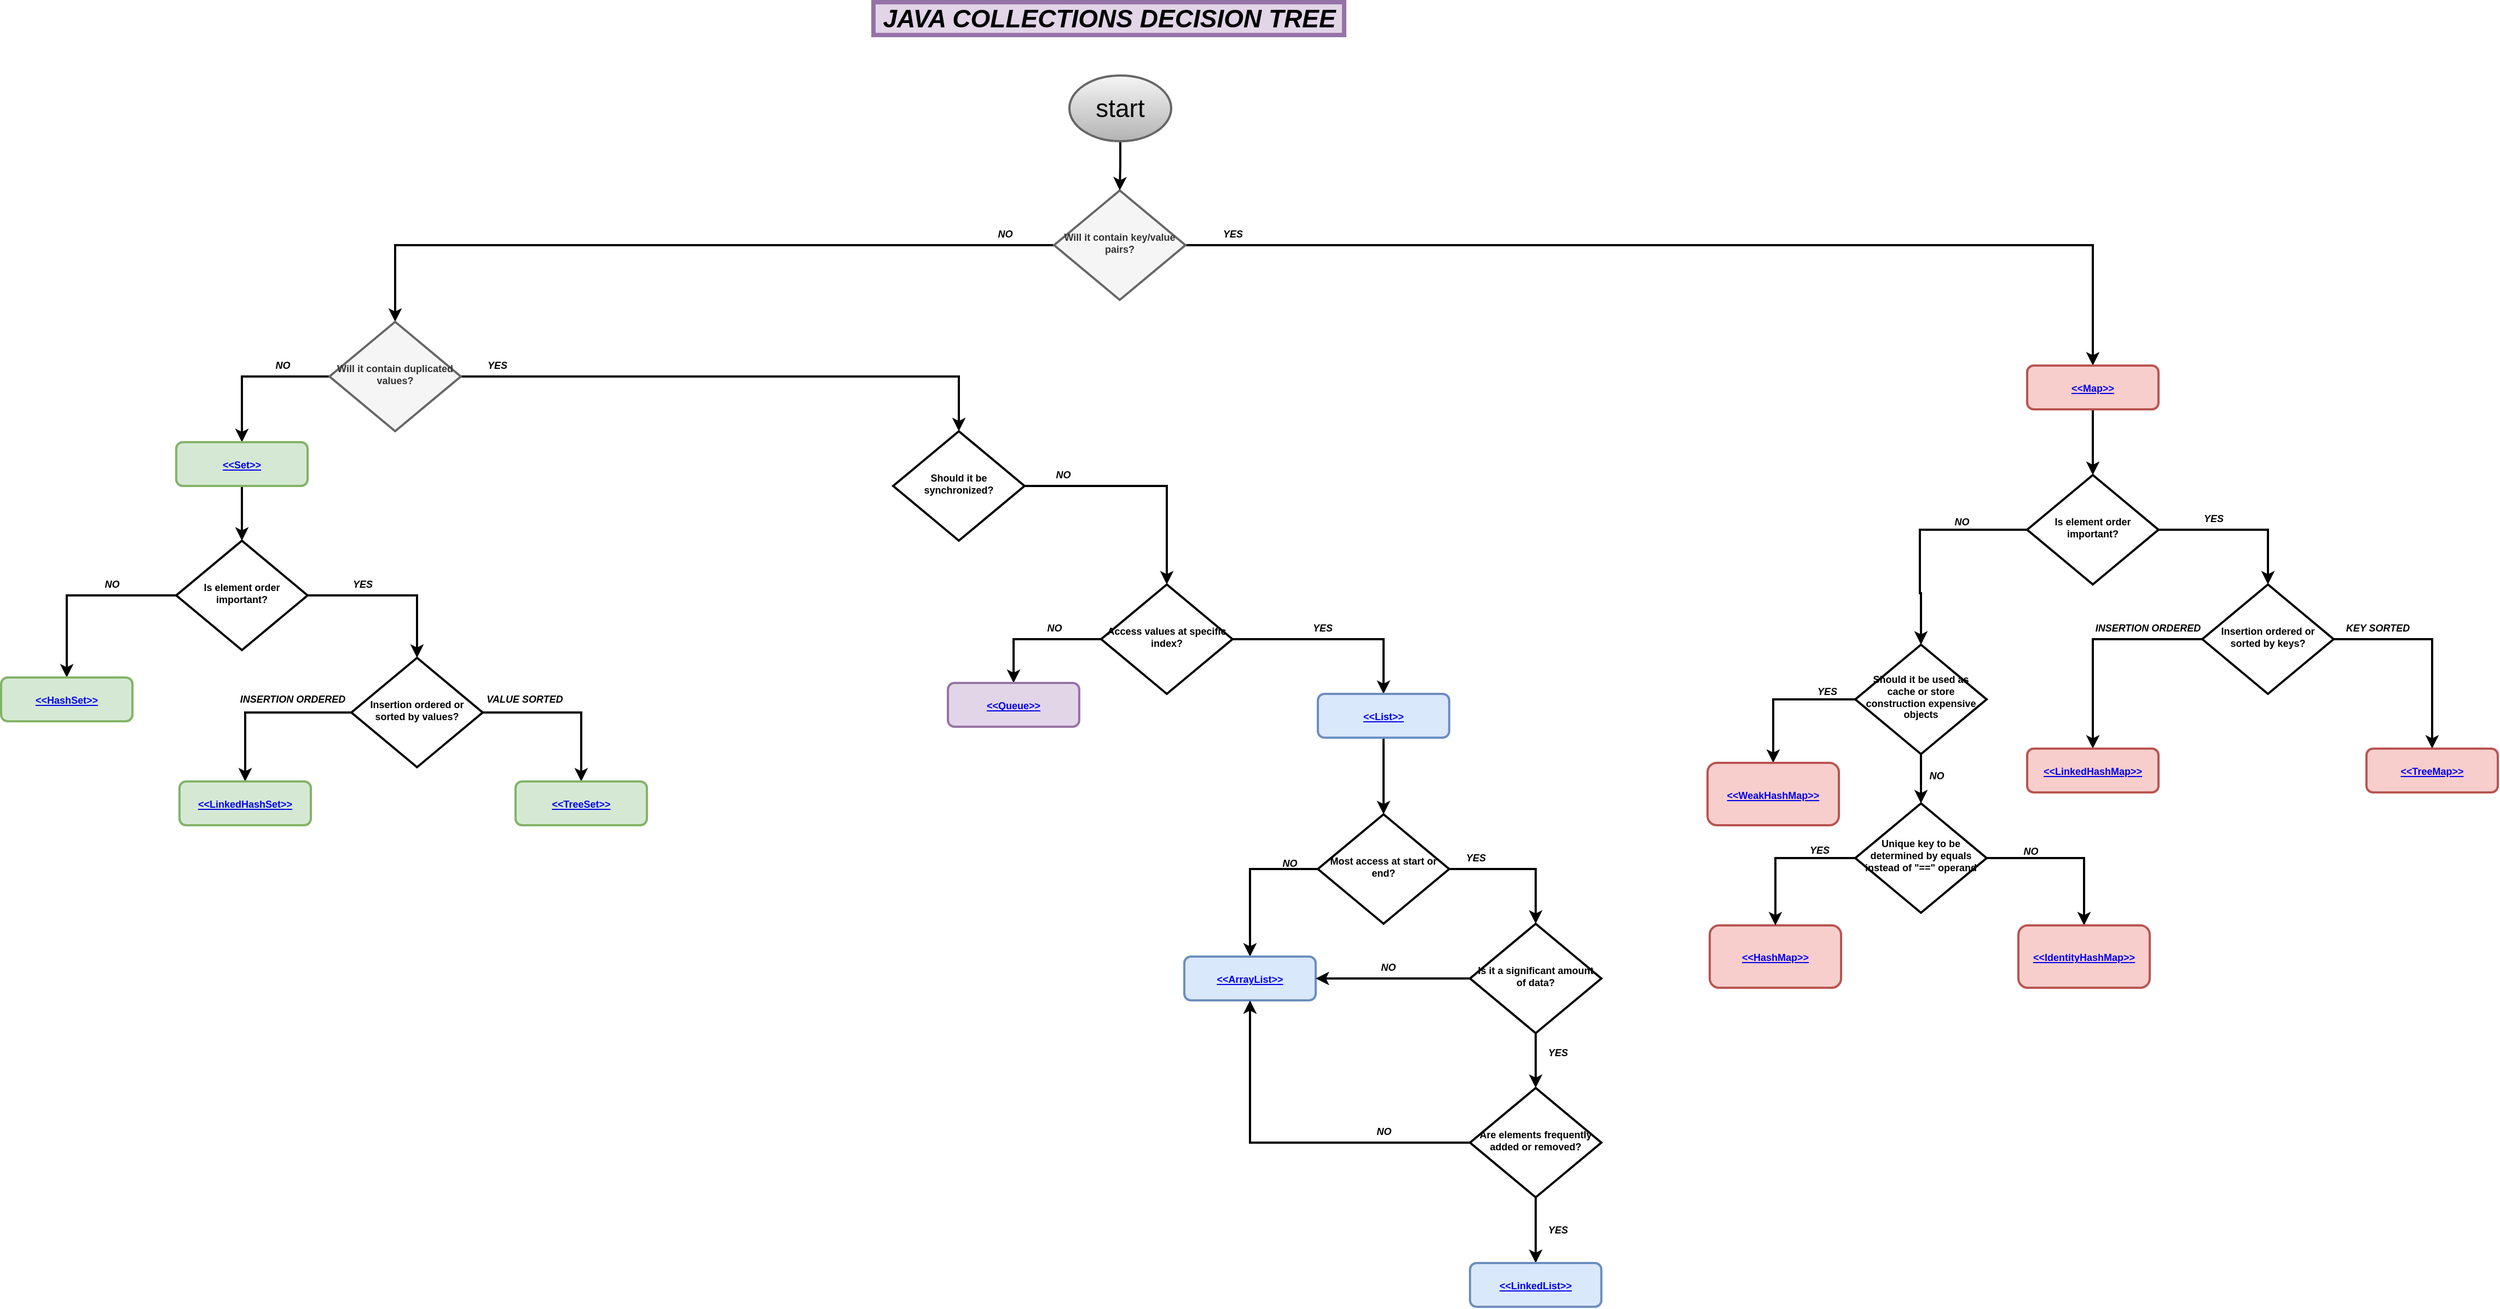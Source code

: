 <mxfile version="13.1.3" type="device"><diagram id="C5RBs43oDa-KdzZeNtuy" name="Page-1"><mxGraphModel dx="2934" dy="713" grid="1" gridSize="10" guides="1" tooltips="1" connect="1" arrows="1" fold="1" page="1" pageScale="1" pageWidth="827" pageHeight="1169" math="0" shadow="0"><root><mxCell id="WIyWlLk6GJQsqaUBKTNV-0"/><mxCell id="WIyWlLk6GJQsqaUBKTNV-1" parent="WIyWlLk6GJQsqaUBKTNV-0"/><mxCell id="LA6SvcCxKTXY7ZT2a5de-4" style="edgeStyle=orthogonalEdgeStyle;rounded=0;orthogonalLoop=1;jettySize=auto;html=1;fontSize=9;strokeWidth=2;" edge="1" parent="WIyWlLk6GJQsqaUBKTNV-1" source="LA6SvcCxKTXY7ZT2a5de-2" target="LA6SvcCxKTXY7ZT2a5de-3"><mxGeometry relative="1" as="geometry"/></mxCell><mxCell id="LA6SvcCxKTXY7ZT2a5de-9" value="&lt;i&gt;&lt;b&gt;YES&lt;/b&gt;&lt;/i&gt;" style="edgeLabel;html=1;align=center;verticalAlign=middle;resizable=0;points=[];fontSize=9;" vertex="1" connectable="0" parent="LA6SvcCxKTXY7ZT2a5de-4"><mxGeometry y="-41" relative="1" as="geometry"><mxPoint x="-426.34" y="-51" as="offset"/></mxGeometry></mxCell><mxCell id="LA6SvcCxKTXY7ZT2a5de-6" style="edgeStyle=orthogonalEdgeStyle;rounded=0;orthogonalLoop=1;jettySize=auto;html=1;fontSize=9;strokeWidth=2;exitX=0;exitY=0.5;exitDx=0;exitDy=0;" edge="1" parent="WIyWlLk6GJQsqaUBKTNV-1" source="LA6SvcCxKTXY7ZT2a5de-2" target="LA6SvcCxKTXY7ZT2a5de-5"><mxGeometry relative="1" as="geometry"><mxPoint x="-40" y="302" as="sourcePoint"/></mxGeometry></mxCell><mxCell id="LA6SvcCxKTXY7ZT2a5de-10" value="&lt;i&gt;&lt;b&gt;NO&lt;/b&gt;&lt;/i&gt;" style="edgeLabel;html=1;align=center;verticalAlign=middle;resizable=0;points=[];fontSize=9;" vertex="1" connectable="0" parent="LA6SvcCxKTXY7ZT2a5de-6"><mxGeometry x="0.165" y="22" relative="1" as="geometry"><mxPoint x="346" y="-32" as="offset"/></mxGeometry></mxCell><mxCell id="LA6SvcCxKTXY7ZT2a5de-2" value="Will it contain key/value pairs?" style="rhombus;whiteSpace=wrap;html=1;shadow=0;fontFamily=Helvetica;fontSize=9;align=center;strokeWidth=2;spacing=6;spacingTop=-4;fontStyle=1;fillColor=#f5f5f5;strokeColor=#666666;fontColor=#333333;" vertex="1" parent="WIyWlLk6GJQsqaUBKTNV-1"><mxGeometry x="7" y="252" width="120" height="100" as="geometry"/></mxCell><mxCell id="LA6SvcCxKTXY7ZT2a5de-11" style="edgeStyle=orthogonalEdgeStyle;rounded=0;orthogonalLoop=1;jettySize=auto;html=1;entryX=0.5;entryY=0;entryDx=0;entryDy=0;strokeWidth=2;fontSize=9;" edge="1" parent="WIyWlLk6GJQsqaUBKTNV-1" source="LA6SvcCxKTXY7ZT2a5de-3" target="LA6SvcCxKTXY7ZT2a5de-7"><mxGeometry relative="1" as="geometry"/></mxCell><mxCell id="LA6SvcCxKTXY7ZT2a5de-3" value="&lt;a href=&quot;https://docs.oracle.com/en/java/javase/11/docs/api/java.base/java/util/Map.html&quot;&gt;&lt;font style=&quot;font-size: 9px&quot;&gt;&lt;b&gt;&amp;lt;&lt;font style=&quot;font-size: 9px&quot;&gt;&amp;lt;Map&amp;gt;&amp;gt;&lt;/font&gt;&lt;/b&gt;&lt;/font&gt;&lt;/a&gt;" style="rounded=1;whiteSpace=wrap;html=1;fontSize=12;glass=0;strokeWidth=2;shadow=0;strokeColor=#b85450;fillColor=#f8cecc;" vertex="1" parent="WIyWlLk6GJQsqaUBKTNV-1"><mxGeometry x="896" y="412" width="120" height="40" as="geometry"/></mxCell><mxCell id="LA6SvcCxKTXY7ZT2a5de-26" style="edgeStyle=orthogonalEdgeStyle;rounded=0;orthogonalLoop=1;jettySize=auto;html=1;strokeWidth=2;fontSize=9;" edge="1" parent="WIyWlLk6GJQsqaUBKTNV-1" source="LA6SvcCxKTXY7ZT2a5de-5" target="LA6SvcCxKTXY7ZT2a5de-25"><mxGeometry relative="1" as="geometry"/></mxCell><mxCell id="LA6SvcCxKTXY7ZT2a5de-27" value="&lt;i&gt;&lt;b&gt;NO&lt;/b&gt;&lt;/i&gt;" style="edgeLabel;html=1;align=center;verticalAlign=middle;resizable=0;points=[];fontSize=9;" vertex="1" connectable="0" parent="LA6SvcCxKTXY7ZT2a5de-26"><mxGeometry x="0.114" y="15" relative="1" as="geometry"><mxPoint x="35" y="-25" as="offset"/></mxGeometry></mxCell><mxCell id="LA6SvcCxKTXY7ZT2a5de-45" style="edgeStyle=orthogonalEdgeStyle;rounded=0;orthogonalLoop=1;jettySize=auto;html=1;strokeWidth=2;fontSize=9;entryX=0.5;entryY=0;entryDx=0;entryDy=0;" edge="1" parent="WIyWlLk6GJQsqaUBKTNV-1" source="LA6SvcCxKTXY7ZT2a5de-5" target="LA6SvcCxKTXY7ZT2a5de-93"><mxGeometry relative="1" as="geometry"><mxPoint x="-60" y="410" as="targetPoint"/></mxGeometry></mxCell><mxCell id="LA6SvcCxKTXY7ZT2a5de-5" value="Will it contain duplicated values?" style="rhombus;whiteSpace=wrap;html=1;shadow=0;fontFamily=Helvetica;fontSize=9;align=center;strokeWidth=2;spacing=6;spacingTop=-4;fontStyle=1;fillColor=#f5f5f5;strokeColor=#666666;fontColor=#333333;" vertex="1" parent="WIyWlLk6GJQsqaUBKTNV-1"><mxGeometry x="-655" y="372" width="120" height="100" as="geometry"/></mxCell><mxCell id="LA6SvcCxKTXY7ZT2a5de-13" style="edgeStyle=orthogonalEdgeStyle;rounded=0;orthogonalLoop=1;jettySize=auto;html=1;strokeWidth=2;fontSize=9;entryX=0.5;entryY=0;entryDx=0;entryDy=0;" edge="1" parent="WIyWlLk6GJQsqaUBKTNV-1" source="LA6SvcCxKTXY7ZT2a5de-7" target="LA6SvcCxKTXY7ZT2a5de-81"><mxGeometry relative="1" as="geometry"><mxPoint x="768" y="620" as="targetPoint"/><Array as="points"><mxPoint x="798" y="562"/><mxPoint x="798" y="620"/><mxPoint x="799" y="667"/></Array></mxGeometry></mxCell><mxCell id="LA6SvcCxKTXY7ZT2a5de-14" value="&lt;i&gt;&lt;b&gt;NO&lt;/b&gt;&lt;/i&gt;" style="edgeLabel;html=1;align=center;verticalAlign=middle;resizable=0;points=[];fontSize=9;" vertex="1" connectable="0" parent="LA6SvcCxKTXY7ZT2a5de-13"><mxGeometry x="0.035" y="26" relative="1" as="geometry"><mxPoint x="12" y="-15.01" as="offset"/></mxGeometry></mxCell><mxCell id="LA6SvcCxKTXY7ZT2a5de-17" style="edgeStyle=orthogonalEdgeStyle;rounded=0;orthogonalLoop=1;jettySize=auto;html=1;entryX=0.5;entryY=0;entryDx=0;entryDy=0;strokeWidth=2;fontSize=9;" edge="1" parent="WIyWlLk6GJQsqaUBKTNV-1" source="LA6SvcCxKTXY7ZT2a5de-7" target="LA6SvcCxKTXY7ZT2a5de-16"><mxGeometry relative="1" as="geometry"/></mxCell><mxCell id="LA6SvcCxKTXY7ZT2a5de-18" value="&lt;i&gt;&lt;b&gt;YES&lt;/b&gt;&lt;/i&gt;" style="edgeLabel;html=1;align=center;verticalAlign=middle;resizable=0;points=[];fontSize=9;" vertex="1" connectable="0" parent="LA6SvcCxKTXY7ZT2a5de-17"><mxGeometry x="0.333" y="-15" relative="1" as="geometry"><mxPoint x="-35" y="-10" as="offset"/></mxGeometry></mxCell><mxCell id="LA6SvcCxKTXY7ZT2a5de-7" value="Is element order important?" style="rhombus;whiteSpace=wrap;html=1;shadow=0;fontFamily=Helvetica;fontSize=9;align=center;strokeWidth=2;spacing=6;spacingTop=-4;fontStyle=1" vertex="1" parent="WIyWlLk6GJQsqaUBKTNV-1"><mxGeometry x="896" y="512" width="120" height="100" as="geometry"/></mxCell><mxCell id="LA6SvcCxKTXY7ZT2a5de-12" value="&lt;a href=&quot;https://docs.oracle.com/en/java/javase/11/docs/api/java.base/java/util/HashMap.html&quot;&gt;&lt;font style=&quot;font-size: 9px&quot;&gt;&lt;b&gt;&lt;font style=&quot;font-size: 9px&quot;&gt;&amp;lt;&amp;lt;HashMap&amp;gt;&lt;/font&gt;&lt;font style=&quot;font-size: 9px&quot;&gt;&amp;gt;&lt;/font&gt;&lt;/b&gt;&lt;/font&gt;&lt;/a&gt;" style="rounded=1;whiteSpace=wrap;html=1;fontSize=12;glass=0;strokeWidth=2;shadow=0;strokeColor=#b85450;fillColor=#f8cecc;" vertex="1" parent="WIyWlLk6GJQsqaUBKTNV-1"><mxGeometry x="606" y="923.5" width="120" height="57" as="geometry"/></mxCell><mxCell id="LA6SvcCxKTXY7ZT2a5de-20" style="edgeStyle=orthogonalEdgeStyle;rounded=0;orthogonalLoop=1;jettySize=auto;html=1;strokeWidth=2;fontSize=9;" edge="1" parent="WIyWlLk6GJQsqaUBKTNV-1" source="LA6SvcCxKTXY7ZT2a5de-16" target="LA6SvcCxKTXY7ZT2a5de-19"><mxGeometry relative="1" as="geometry"/></mxCell><mxCell id="LA6SvcCxKTXY7ZT2a5de-21" value="&lt;i&gt;&lt;b&gt;KEY SORTED&lt;/b&gt;&lt;/i&gt;" style="edgeLabel;html=1;align=center;verticalAlign=middle;resizable=0;points=[];fontSize=9;" vertex="1" connectable="0" parent="LA6SvcCxKTXY7ZT2a5de-20"><mxGeometry x="-0.053" y="-38" relative="1" as="geometry"><mxPoint x="-12" y="-10" as="offset"/></mxGeometry></mxCell><mxCell id="LA6SvcCxKTXY7ZT2a5de-23" style="edgeStyle=orthogonalEdgeStyle;rounded=0;orthogonalLoop=1;jettySize=auto;html=1;entryX=0.5;entryY=0;entryDx=0;entryDy=0;strokeWidth=2;fontSize=9;" edge="1" parent="WIyWlLk6GJQsqaUBKTNV-1" source="LA6SvcCxKTXY7ZT2a5de-16" target="LA6SvcCxKTXY7ZT2a5de-22"><mxGeometry relative="1" as="geometry"/></mxCell><mxCell id="LA6SvcCxKTXY7ZT2a5de-24" value="&lt;i&gt;&lt;b&gt;INSERTION ORDERED&lt;/b&gt;&lt;/i&gt;" style="edgeLabel;html=1;align=center;verticalAlign=middle;resizable=0;points=[];fontSize=9;" vertex="1" connectable="0" parent="LA6SvcCxKTXY7ZT2a5de-23"><mxGeometry y="37" relative="1" as="geometry"><mxPoint x="13" y="-10" as="offset"/></mxGeometry></mxCell><mxCell id="LA6SvcCxKTXY7ZT2a5de-16" value="Insertion ordered or sorted by keys?" style="rhombus;whiteSpace=wrap;html=1;shadow=0;fontFamily=Helvetica;fontSize=9;align=center;strokeWidth=2;spacing=6;spacingTop=-4;fontStyle=1" vertex="1" parent="WIyWlLk6GJQsqaUBKTNV-1"><mxGeometry x="1056" y="612" width="120" height="100" as="geometry"/></mxCell><mxCell id="LA6SvcCxKTXY7ZT2a5de-19" value="&lt;div&gt;&lt;a href=&quot;https://docs.oracle.com/en/java/javase/11/docs/api/java.base/java/util/TreeMap.html&quot;&gt;&lt;font style=&quot;font-size: 9px&quot;&gt;&lt;b&gt;&lt;font style=&quot;font-size: 9px&quot;&gt;&amp;lt;&amp;lt;TreeMap&amp;gt;&lt;/font&gt;&lt;font style=&quot;font-size: 9px&quot;&gt;&amp;gt;&lt;/font&gt;&lt;/b&gt;&lt;/font&gt;&lt;/a&gt;&lt;/div&gt;" style="rounded=1;whiteSpace=wrap;html=1;fontSize=12;glass=0;strokeWidth=2;shadow=0;strokeColor=#b85450;fillColor=#f8cecc;" vertex="1" parent="WIyWlLk6GJQsqaUBKTNV-1"><mxGeometry x="1206" y="762" width="120" height="40" as="geometry"/></mxCell><mxCell id="LA6SvcCxKTXY7ZT2a5de-22" value="&lt;div&gt;&lt;a href=&quot;https://docs.oracle.com/en/java/javase/11/docs/api/java.base/java/util/LinkedHashMap.html&quot;&gt;&lt;font style=&quot;font-size: 9px&quot;&gt;&lt;b&gt;&lt;font style=&quot;font-size: 9px&quot;&gt;&amp;lt;&amp;lt;LinkedHashMap&amp;gt;&lt;/font&gt;&lt;font style=&quot;font-size: 9px&quot;&gt;&amp;gt;&lt;/font&gt;&lt;/b&gt;&lt;/font&gt;&lt;/a&gt;&lt;/div&gt;" style="rounded=1;whiteSpace=wrap;html=1;fontSize=12;glass=0;strokeWidth=2;shadow=0;strokeColor=#b85450;fillColor=#f8cecc;" vertex="1" parent="WIyWlLk6GJQsqaUBKTNV-1"><mxGeometry x="896" y="762" width="120" height="40" as="geometry"/></mxCell><mxCell id="LA6SvcCxKTXY7ZT2a5de-29" style="edgeStyle=orthogonalEdgeStyle;rounded=0;orthogonalLoop=1;jettySize=auto;html=1;entryX=0.5;entryY=0;entryDx=0;entryDy=0;strokeWidth=2;fontSize=9;" edge="1" parent="WIyWlLk6GJQsqaUBKTNV-1" source="LA6SvcCxKTXY7ZT2a5de-25" target="LA6SvcCxKTXY7ZT2a5de-28"><mxGeometry relative="1" as="geometry"/></mxCell><mxCell id="LA6SvcCxKTXY7ZT2a5de-25" value="&lt;a href=&quot;https://docs.oracle.com/en/java/javase/11/docs/api/java.base/java/util/Set.html&quot;&gt;&lt;font style=&quot;font-size: 9px&quot;&gt;&lt;b&gt;&amp;lt;&lt;font style=&quot;font-size: 9px&quot;&gt;&amp;lt;Set&amp;gt;&amp;gt;&lt;/font&gt;&lt;/b&gt;&lt;/font&gt;&lt;/a&gt;" style="rounded=1;whiteSpace=wrap;html=1;fontSize=12;glass=0;strokeWidth=2;shadow=0;fillColor=#d5e8d4;strokeColor=#82b366;" vertex="1" parent="WIyWlLk6GJQsqaUBKTNV-1"><mxGeometry x="-795" y="482" width="120" height="40" as="geometry"/></mxCell><mxCell id="LA6SvcCxKTXY7ZT2a5de-31" style="edgeStyle=orthogonalEdgeStyle;rounded=0;orthogonalLoop=1;jettySize=auto;html=1;entryX=0.5;entryY=0;entryDx=0;entryDy=0;strokeWidth=2;fontSize=9;" edge="1" parent="WIyWlLk6GJQsqaUBKTNV-1" source="LA6SvcCxKTXY7ZT2a5de-28" target="LA6SvcCxKTXY7ZT2a5de-30"><mxGeometry relative="1" as="geometry"/></mxCell><mxCell id="LA6SvcCxKTXY7ZT2a5de-32" value="&lt;i&gt;&lt;b&gt;NO&lt;/b&gt;&lt;/i&gt;" style="edgeLabel;html=1;align=center;verticalAlign=middle;resizable=0;points=[];fontSize=9;" vertex="1" connectable="0" parent="LA6SvcCxKTXY7ZT2a5de-31"><mxGeometry y="27" relative="1" as="geometry"><mxPoint x="28" y="-37" as="offset"/></mxGeometry></mxCell><mxCell id="LA6SvcCxKTXY7ZT2a5de-34" style="edgeStyle=orthogonalEdgeStyle;rounded=0;orthogonalLoop=1;jettySize=auto;html=1;entryX=0.5;entryY=0;entryDx=0;entryDy=0;strokeWidth=2;fontSize=9;" edge="1" parent="WIyWlLk6GJQsqaUBKTNV-1" source="LA6SvcCxKTXY7ZT2a5de-28" target="LA6SvcCxKTXY7ZT2a5de-33"><mxGeometry relative="1" as="geometry"/></mxCell><mxCell id="LA6SvcCxKTXY7ZT2a5de-36" value="&lt;i&gt;&lt;b&gt;YES&lt;/b&gt;&lt;/i&gt;" style="edgeLabel;html=1;align=center;verticalAlign=middle;resizable=0;points=[];fontSize=9;" vertex="1" connectable="0" parent="LA6SvcCxKTXY7ZT2a5de-34"><mxGeometry x="0.274" y="-26" relative="1" as="geometry"><mxPoint x="-24" y="-10" as="offset"/></mxGeometry></mxCell><mxCell id="LA6SvcCxKTXY7ZT2a5de-28" value="Is element order important?" style="rhombus;whiteSpace=wrap;html=1;shadow=0;fontFamily=Helvetica;fontSize=9;align=center;strokeWidth=2;spacing=6;spacingTop=-4;fontStyle=1" vertex="1" parent="WIyWlLk6GJQsqaUBKTNV-1"><mxGeometry x="-795" y="572" width="120" height="100" as="geometry"/></mxCell><mxCell id="LA6SvcCxKTXY7ZT2a5de-30" value="&lt;a href=&quot;https://docs.oracle.com/en/java/javase/11/docs/api/java.base/java/util/HashSet.html&quot;&gt;&lt;font style=&quot;font-size: 9px&quot;&gt;&lt;b&gt;&amp;lt;&lt;font style=&quot;font-size: 9px&quot;&gt;&amp;lt;HashSet&amp;gt;&amp;gt;&lt;/font&gt;&lt;/b&gt;&lt;/font&gt;&lt;/a&gt;" style="rounded=1;whiteSpace=wrap;html=1;fontSize=12;glass=0;strokeWidth=2;shadow=0;fillColor=#d5e8d4;strokeColor=#82b366;" vertex="1" parent="WIyWlLk6GJQsqaUBKTNV-1"><mxGeometry x="-955" y="697" width="120" height="40" as="geometry"/></mxCell><mxCell id="LA6SvcCxKTXY7ZT2a5de-39" style="edgeStyle=orthogonalEdgeStyle;rounded=0;orthogonalLoop=1;jettySize=auto;html=1;strokeWidth=2;fontSize=9;" edge="1" parent="WIyWlLk6GJQsqaUBKTNV-1" source="LA6SvcCxKTXY7ZT2a5de-33" target="LA6SvcCxKTXY7ZT2a5de-38"><mxGeometry relative="1" as="geometry"/></mxCell><mxCell id="LA6SvcCxKTXY7ZT2a5de-40" value="VALUE SORTED" style="edgeLabel;html=1;align=center;verticalAlign=middle;resizable=0;points=[];fontSize=9;fontStyle=3" vertex="1" connectable="0" parent="LA6SvcCxKTXY7ZT2a5de-39"><mxGeometry x="0.176" y="-20" relative="1" as="geometry"><mxPoint x="-32" y="-12" as="offset"/></mxGeometry></mxCell><mxCell id="LA6SvcCxKTXY7ZT2a5de-41" style="edgeStyle=orthogonalEdgeStyle;rounded=0;orthogonalLoop=1;jettySize=auto;html=1;strokeWidth=2;fontSize=9;" edge="1" parent="WIyWlLk6GJQsqaUBKTNV-1" source="LA6SvcCxKTXY7ZT2a5de-33" target="LA6SvcCxKTXY7ZT2a5de-37"><mxGeometry relative="1" as="geometry"/></mxCell><mxCell id="LA6SvcCxKTXY7ZT2a5de-43" value="INSERTION ORDERED" style="edgeLabel;html=1;align=center;verticalAlign=middle;resizable=0;points=[];fontSize=9;fontStyle=3" vertex="1" connectable="0" parent="LA6SvcCxKTXY7ZT2a5de-41"><mxGeometry x="0.051" y="23" relative="1" as="geometry"><mxPoint x="30" y="-35" as="offset"/></mxGeometry></mxCell><mxCell id="LA6SvcCxKTXY7ZT2a5de-33" value="Insertion ordered or sorted by values?" style="rhombus;whiteSpace=wrap;html=1;shadow=0;fontFamily=Helvetica;fontSize=9;align=center;strokeWidth=2;spacing=6;spacingTop=-4;fontStyle=1" vertex="1" parent="WIyWlLk6GJQsqaUBKTNV-1"><mxGeometry x="-635" y="679" width="120" height="100" as="geometry"/></mxCell><mxCell id="LA6SvcCxKTXY7ZT2a5de-37" value="&lt;div&gt;&lt;a href=&quot;https://docs.oracle.com/en/java/javase/11/docs/api/java.base/java/util/LinkedHashSet.html&quot;&gt;&lt;font style=&quot;font-size: 9px&quot;&gt;&lt;b&gt;&lt;font style=&quot;font-size: 9px&quot;&gt;&amp;lt;&amp;lt;LinkedHashSet&amp;gt;&lt;/font&gt;&lt;font style=&quot;font-size: 9px&quot;&gt;&amp;gt;&lt;/font&gt;&lt;/b&gt;&lt;/font&gt;&lt;/a&gt;&lt;/div&gt;" style="rounded=1;whiteSpace=wrap;html=1;fontSize=12;glass=0;strokeWidth=2;shadow=0;fillColor=#d5e8d4;strokeColor=#82b366;" vertex="1" parent="WIyWlLk6GJQsqaUBKTNV-1"><mxGeometry x="-792" y="792" width="120" height="40" as="geometry"/></mxCell><mxCell id="LA6SvcCxKTXY7ZT2a5de-38" value="&lt;div&gt;&lt;a href=&quot;https://docs.oracle.com/en/java/javase/11/docs/api/java.base/java/util/TreeSet.html&quot;&gt;&lt;font style=&quot;font-size: 9px&quot;&gt;&lt;b&gt;&lt;font style=&quot;font-size: 9px&quot;&gt;&amp;lt;&amp;lt;TreeSet&amp;gt;&lt;/font&gt;&lt;font style=&quot;font-size: 9px&quot;&gt;&amp;gt;&lt;/font&gt;&lt;/b&gt;&lt;/font&gt;&lt;/a&gt;&lt;/div&gt;" style="rounded=1;whiteSpace=wrap;html=1;fontSize=12;glass=0;strokeWidth=2;shadow=0;fillColor=#d5e8d4;strokeColor=#82b366;" vertex="1" parent="WIyWlLk6GJQsqaUBKTNV-1"><mxGeometry x="-485" y="792" width="120" height="40" as="geometry"/></mxCell><mxCell id="LA6SvcCxKTXY7ZT2a5de-47" style="edgeStyle=orthogonalEdgeStyle;rounded=0;orthogonalLoop=1;jettySize=auto;html=1;entryX=0.5;entryY=0;entryDx=0;entryDy=0;strokeWidth=2;fontSize=9;" edge="1" parent="WIyWlLk6GJQsqaUBKTNV-1" source="LA6SvcCxKTXY7ZT2a5de-44" target="LA6SvcCxKTXY7ZT2a5de-46"><mxGeometry relative="1" as="geometry"/></mxCell><mxCell id="LA6SvcCxKTXY7ZT2a5de-50" style="edgeStyle=orthogonalEdgeStyle;rounded=0;orthogonalLoop=1;jettySize=auto;html=1;entryX=0.5;entryY=0;entryDx=0;entryDy=0;strokeWidth=2;fontSize=9;exitX=1;exitY=0.5;exitDx=0;exitDy=0;" edge="1" parent="WIyWlLk6GJQsqaUBKTNV-1" source="LA6SvcCxKTXY7ZT2a5de-44" target="LA6SvcCxKTXY7ZT2a5de-49"><mxGeometry relative="1" as="geometry"><mxPoint x="228" y="662" as="sourcePoint"/></mxGeometry></mxCell><mxCell id="LA6SvcCxKTXY7ZT2a5de-44" value="Access values at specific index?" style="rhombus;whiteSpace=wrap;html=1;shadow=0;fontFamily=Helvetica;fontSize=9;align=center;strokeWidth=2;spacing=6;spacingTop=-4;fontStyle=1" vertex="1" parent="WIyWlLk6GJQsqaUBKTNV-1"><mxGeometry x="50" y="612" width="120" height="100" as="geometry"/></mxCell><mxCell id="LA6SvcCxKTXY7ZT2a5de-46" value="&lt;div&gt;&lt;a href=&quot;https://docs.oracle.com/en/java/javase/11/docs/api/java.base/java/util/Queue.html&quot;&gt;&lt;font style=&quot;font-size: 9px&quot;&gt;&lt;b&gt;&lt;font style=&quot;font-size: 9px&quot;&gt;&amp;lt;&amp;lt;Queue&amp;gt;&lt;/font&gt;&lt;font style=&quot;font-size: 9px&quot;&gt;&amp;gt;&lt;/font&gt;&lt;/b&gt;&lt;/font&gt;&lt;/a&gt;&lt;/div&gt;" style="rounded=1;whiteSpace=wrap;html=1;fontSize=12;glass=0;strokeWidth=2;shadow=0;fillColor=#e1d5e7;strokeColor=#9673a6;" vertex="1" parent="WIyWlLk6GJQsqaUBKTNV-1"><mxGeometry x="-90" y="702" width="120" height="40" as="geometry"/></mxCell><mxCell id="LA6SvcCxKTXY7ZT2a5de-48" value="&lt;i&gt;&lt;b&gt;NO&lt;/b&gt;&lt;/i&gt;" style="text;html=1;align=center;verticalAlign=middle;resizable=0;points=[];autosize=1;fontSize=9;" vertex="1" parent="WIyWlLk6GJQsqaUBKTNV-1"><mxGeometry x="-8" y="642" width="30" height="20" as="geometry"/></mxCell><mxCell id="LA6SvcCxKTXY7ZT2a5de-52" style="edgeStyle=orthogonalEdgeStyle;rounded=0;orthogonalLoop=1;jettySize=auto;html=1;strokeWidth=2;fontSize=9;" edge="1" parent="WIyWlLk6GJQsqaUBKTNV-1" source="LA6SvcCxKTXY7ZT2a5de-49" target="LA6SvcCxKTXY7ZT2a5de-51"><mxGeometry relative="1" as="geometry"/></mxCell><mxCell id="LA6SvcCxKTXY7ZT2a5de-49" value="&lt;div&gt;&lt;a href=&quot;https://docs.oracle.com/en/java/javase/11/docs/api/java.base/java/util/List.html&quot;&gt;&lt;font style=&quot;font-size: 9px&quot;&gt;&lt;b&gt;&lt;font style=&quot;font-size: 9px&quot;&gt;&amp;lt;&amp;lt;List&amp;gt;&lt;/font&gt;&lt;font style=&quot;font-size: 9px&quot;&gt;&amp;gt;&lt;/font&gt;&lt;/b&gt;&lt;/font&gt;&lt;/a&gt;&lt;/div&gt;" style="rounded=1;whiteSpace=wrap;html=1;fontSize=12;glass=0;strokeWidth=2;shadow=0;fillColor=#dae8fc;strokeColor=#6c8ebf;" vertex="1" parent="WIyWlLk6GJQsqaUBKTNV-1"><mxGeometry x="248" y="712" width="120" height="40" as="geometry"/></mxCell><mxCell id="LA6SvcCxKTXY7ZT2a5de-55" style="edgeStyle=orthogonalEdgeStyle;rounded=0;orthogonalLoop=1;jettySize=auto;html=1;strokeWidth=2;fontSize=9;" edge="1" parent="WIyWlLk6GJQsqaUBKTNV-1" source="LA6SvcCxKTXY7ZT2a5de-51" target="LA6SvcCxKTXY7ZT2a5de-53"><mxGeometry relative="1" as="geometry"/></mxCell><mxCell id="LA6SvcCxKTXY7ZT2a5de-59" style="edgeStyle=orthogonalEdgeStyle;rounded=0;orthogonalLoop=1;jettySize=auto;html=1;exitX=1;exitY=0.5;exitDx=0;exitDy=0;strokeWidth=2;fontSize=9;entryX=0.5;entryY=0;entryDx=0;entryDy=0;" edge="1" parent="WIyWlLk6GJQsqaUBKTNV-1" source="LA6SvcCxKTXY7ZT2a5de-51" target="LA6SvcCxKTXY7ZT2a5de-58"><mxGeometry relative="1" as="geometry"><mxPoint x="437" y="882" as="targetPoint"/></mxGeometry></mxCell><mxCell id="LA6SvcCxKTXY7ZT2a5de-51" value="Most access at start or end?" style="rhombus;whiteSpace=wrap;html=1;shadow=0;fontFamily=Helvetica;fontSize=9;align=center;strokeWidth=2;spacing=6;spacingTop=-4;fontStyle=1" vertex="1" parent="WIyWlLk6GJQsqaUBKTNV-1"><mxGeometry x="248" y="822" width="120" height="100" as="geometry"/></mxCell><mxCell id="LA6SvcCxKTXY7ZT2a5de-53" value="&lt;div&gt;&lt;a href=&quot;https://docs.oracle.com/en/java/javase/11/docs/api/java.base/java/util/ArrayList.html&quot;&gt;&lt;font style=&quot;font-size: 9px&quot;&gt;&lt;b&gt;&lt;font style=&quot;font-size: 9px&quot;&gt;&amp;lt;&amp;lt;ArrayList&amp;gt;&lt;/font&gt;&lt;font style=&quot;font-size: 9px&quot;&gt;&amp;gt;&lt;/font&gt;&lt;/b&gt;&lt;/font&gt;&lt;/a&gt;&lt;/div&gt;" style="rounded=1;whiteSpace=wrap;html=1;fontSize=12;glass=0;strokeWidth=2;shadow=0;fillColor=#dae8fc;strokeColor=#6c8ebf;" vertex="1" parent="WIyWlLk6GJQsqaUBKTNV-1"><mxGeometry x="126" y="952" width="120" height="40" as="geometry"/></mxCell><mxCell id="LA6SvcCxKTXY7ZT2a5de-54" value="&lt;i&gt;&lt;b&gt;YES&lt;/b&gt;&lt;/i&gt;" style="text;html=1;align=center;verticalAlign=middle;resizable=0;points=[];autosize=1;fontSize=9;" vertex="1" parent="WIyWlLk6GJQsqaUBKTNV-1"><mxGeometry x="237" y="642" width="30" height="20" as="geometry"/></mxCell><mxCell id="LA6SvcCxKTXY7ZT2a5de-57" value="&lt;i&gt;&lt;b&gt;NO&lt;/b&gt;&lt;/i&gt;" style="text;html=1;align=center;verticalAlign=middle;resizable=0;points=[];autosize=1;fontSize=9;" vertex="1" parent="WIyWlLk6GJQsqaUBKTNV-1"><mxGeometry x="207" y="857" width="30" height="20" as="geometry"/></mxCell><mxCell id="LA6SvcCxKTXY7ZT2a5de-62" style="edgeStyle=orthogonalEdgeStyle;rounded=0;orthogonalLoop=1;jettySize=auto;html=1;entryX=1;entryY=0.5;entryDx=0;entryDy=0;strokeWidth=2;fontSize=9;" edge="1" parent="WIyWlLk6GJQsqaUBKTNV-1" source="LA6SvcCxKTXY7ZT2a5de-58" target="LA6SvcCxKTXY7ZT2a5de-53"><mxGeometry relative="1" as="geometry"/></mxCell><mxCell id="LA6SvcCxKTXY7ZT2a5de-67" style="edgeStyle=orthogonalEdgeStyle;rounded=0;orthogonalLoop=1;jettySize=auto;html=1;entryX=0.5;entryY=0;entryDx=0;entryDy=0;strokeWidth=2;fontSize=9;" edge="1" parent="WIyWlLk6GJQsqaUBKTNV-1" source="LA6SvcCxKTXY7ZT2a5de-58" target="LA6SvcCxKTXY7ZT2a5de-66"><mxGeometry relative="1" as="geometry"/></mxCell><mxCell id="LA6SvcCxKTXY7ZT2a5de-58" value="Is it a significant amount of data?" style="rhombus;whiteSpace=wrap;html=1;shadow=0;fontFamily=Helvetica;fontSize=9;align=center;strokeWidth=2;spacing=6;spacingTop=-4;fontStyle=1" vertex="1" parent="WIyWlLk6GJQsqaUBKTNV-1"><mxGeometry x="387" y="922" width="120" height="100" as="geometry"/></mxCell><mxCell id="LA6SvcCxKTXY7ZT2a5de-60" value="&lt;i&gt;&lt;b&gt;YES&lt;/b&gt;&lt;/i&gt;" style="text;html=1;align=center;verticalAlign=middle;resizable=0;points=[];autosize=1;fontSize=9;" vertex="1" parent="WIyWlLk6GJQsqaUBKTNV-1"><mxGeometry x="377" y="852" width="30" height="20" as="geometry"/></mxCell><mxCell id="LA6SvcCxKTXY7ZT2a5de-63" value="&lt;i&gt;&lt;b&gt;NO&lt;/b&gt;&lt;/i&gt;" style="text;html=1;align=center;verticalAlign=middle;resizable=0;points=[];autosize=1;fontSize=9;" vertex="1" parent="WIyWlLk6GJQsqaUBKTNV-1"><mxGeometry x="297" y="952" width="30" height="20" as="geometry"/></mxCell><mxCell id="LA6SvcCxKTXY7ZT2a5de-68" style="edgeStyle=orthogonalEdgeStyle;rounded=0;orthogonalLoop=1;jettySize=auto;html=1;entryX=0.5;entryY=1;entryDx=0;entryDy=0;strokeWidth=2;fontSize=9;" edge="1" parent="WIyWlLk6GJQsqaUBKTNV-1" source="LA6SvcCxKTXY7ZT2a5de-66" target="LA6SvcCxKTXY7ZT2a5de-53"><mxGeometry relative="1" as="geometry"/></mxCell><mxCell id="LA6SvcCxKTXY7ZT2a5de-72" style="edgeStyle=orthogonalEdgeStyle;rounded=0;orthogonalLoop=1;jettySize=auto;html=1;strokeWidth=2;fontSize=9;" edge="1" parent="WIyWlLk6GJQsqaUBKTNV-1" source="LA6SvcCxKTXY7ZT2a5de-66" target="LA6SvcCxKTXY7ZT2a5de-71"><mxGeometry relative="1" as="geometry"/></mxCell><mxCell id="LA6SvcCxKTXY7ZT2a5de-66" value="Are elements frequently added or removed?" style="rhombus;whiteSpace=wrap;html=1;shadow=0;fontFamily=Helvetica;fontSize=9;align=center;strokeWidth=2;spacing=6;spacingTop=-4;fontStyle=1" vertex="1" parent="WIyWlLk6GJQsqaUBKTNV-1"><mxGeometry x="387" y="1072" width="120" height="100" as="geometry"/></mxCell><mxCell id="LA6SvcCxKTXY7ZT2a5de-69" value="&lt;i&gt;&lt;b&gt;NO&lt;/b&gt;&lt;/i&gt;" style="text;html=1;align=center;verticalAlign=middle;resizable=0;points=[];autosize=1;fontSize=9;" vertex="1" parent="WIyWlLk6GJQsqaUBKTNV-1"><mxGeometry x="293" y="1102" width="30" height="20" as="geometry"/></mxCell><mxCell id="LA6SvcCxKTXY7ZT2a5de-70" value="&lt;i&gt;&lt;b&gt;YES&lt;/b&gt;&lt;/i&gt;" style="text;html=1;align=center;verticalAlign=middle;resizable=0;points=[];autosize=1;fontSize=9;" vertex="1" parent="WIyWlLk6GJQsqaUBKTNV-1"><mxGeometry x="452" y="1030" width="30" height="20" as="geometry"/></mxCell><mxCell id="LA6SvcCxKTXY7ZT2a5de-71" value="&lt;div&gt;&lt;a href=&quot;https://docs.oracle.com/en/java/javase/11/docs/api/java.base/java/util/LinkedList.html&quot;&gt;&lt;font style=&quot;font-size: 9px&quot;&gt;&lt;b&gt;&lt;font style=&quot;font-size: 9px&quot;&gt;&amp;lt;&amp;lt;LinkedList&amp;gt;&lt;/font&gt;&lt;font style=&quot;font-size: 9px&quot;&gt;&amp;gt;&lt;/font&gt;&lt;/b&gt;&lt;/font&gt;&lt;/a&gt;&lt;/div&gt;" style="rounded=1;whiteSpace=wrap;html=1;fontSize=12;glass=0;strokeWidth=2;shadow=0;fillColor=#dae8fc;strokeColor=#6c8ebf;" vertex="1" parent="WIyWlLk6GJQsqaUBKTNV-1"><mxGeometry x="387" y="1232" width="120" height="40" as="geometry"/></mxCell><mxCell id="LA6SvcCxKTXY7ZT2a5de-73" value="&lt;i&gt;&lt;b&gt;YES&lt;/b&gt;&lt;/i&gt;" style="text;html=1;align=center;verticalAlign=middle;resizable=0;points=[];autosize=1;fontSize=9;" vertex="1" parent="WIyWlLk6GJQsqaUBKTNV-1"><mxGeometry x="452" y="1192" width="30" height="20" as="geometry"/></mxCell><mxCell id="LA6SvcCxKTXY7ZT2a5de-74" value="JAVA COLLECTIONS DECISION TREE" style="text;html=1;align=center;verticalAlign=middle;resizable=0;points=[];autosize=1;fontSize=23;fillColor=#e1d5e7;strokeColor=#9673a6;strokeWidth=4;fontStyle=3" vertex="1" parent="WIyWlLk6GJQsqaUBKTNV-1"><mxGeometry x="-158" y="80" width="430" height="30" as="geometry"/></mxCell><mxCell id="LA6SvcCxKTXY7ZT2a5de-75" value="&lt;i&gt;&lt;b&gt;YES&lt;/b&gt;&lt;/i&gt;" style="text;html=1;align=center;verticalAlign=middle;resizable=0;points=[];autosize=1;fontSize=9;" vertex="1" parent="WIyWlLk6GJQsqaUBKTNV-1"><mxGeometry x="-517" y="402" width="30" height="20" as="geometry"/></mxCell><mxCell id="LA6SvcCxKTXY7ZT2a5de-79" style="edgeStyle=orthogonalEdgeStyle;rounded=0;orthogonalLoop=1;jettySize=auto;html=1;entryX=0.5;entryY=0;entryDx=0;entryDy=0;strokeWidth=2;fontSize=23;fontColor=#FF3333;" edge="1" parent="WIyWlLk6GJQsqaUBKTNV-1" source="LA6SvcCxKTXY7ZT2a5de-78" target="LA6SvcCxKTXY7ZT2a5de-2"><mxGeometry relative="1" as="geometry"/></mxCell><mxCell id="LA6SvcCxKTXY7ZT2a5de-78" value="start" style="ellipse;whiteSpace=wrap;html=1;strokeWidth=2;fontSize=23;gradientColor=#b3b3b3;fillColor=#f5f5f5;strokeColor=#666666;" vertex="1" parent="WIyWlLk6GJQsqaUBKTNV-1"><mxGeometry x="21" y="147" width="93" height="60" as="geometry"/></mxCell><mxCell id="LA6SvcCxKTXY7ZT2a5de-83" style="edgeStyle=orthogonalEdgeStyle;rounded=0;orthogonalLoop=1;jettySize=auto;html=1;strokeWidth=2;fontSize=9;fontColor=#67AB9F;" edge="1" parent="WIyWlLk6GJQsqaUBKTNV-1" source="LA6SvcCxKTXY7ZT2a5de-81" target="LA6SvcCxKTXY7ZT2a5de-82"><mxGeometry relative="1" as="geometry"/></mxCell><mxCell id="LA6SvcCxKTXY7ZT2a5de-86" style="edgeStyle=orthogonalEdgeStyle;rounded=0;orthogonalLoop=1;jettySize=auto;html=1;entryX=0.5;entryY=0;entryDx=0;entryDy=0;strokeWidth=2;fontSize=9;fontColor=#000000;" edge="1" parent="WIyWlLk6GJQsqaUBKTNV-1" source="LA6SvcCxKTXY7ZT2a5de-81" target="LA6SvcCxKTXY7ZT2a5de-85"><mxGeometry relative="1" as="geometry"/></mxCell><mxCell id="LA6SvcCxKTXY7ZT2a5de-81" value="Should it be used as cache or store construction expensive objects" style="rhombus;whiteSpace=wrap;html=1;shadow=0;fontFamily=Helvetica;fontSize=9;align=center;strokeWidth=2;spacing=6;spacingTop=-4;fontStyle=1" vertex="1" parent="WIyWlLk6GJQsqaUBKTNV-1"><mxGeometry x="739" y="667" width="120" height="100" as="geometry"/></mxCell><mxCell id="LA6SvcCxKTXY7ZT2a5de-82" value="&lt;a href=&quot;https://docs.oracle.com/en/java/javase/11/docs/api/java.base/java/util/WeakHashMap.html&quot;&gt;&lt;font style=&quot;font-size: 9px&quot;&gt;&lt;b&gt;&lt;font style=&quot;font-size: 9px&quot;&gt;&amp;lt;&amp;lt;WeakHashMap&amp;gt;&lt;/font&gt;&lt;font style=&quot;font-size: 9px&quot;&gt;&amp;gt;&lt;/font&gt;&lt;/b&gt;&lt;/font&gt;&lt;/a&gt;" style="rounded=1;whiteSpace=wrap;html=1;fontSize=12;glass=0;strokeWidth=2;shadow=0;strokeColor=#b85450;fillColor=#f8cecc;" vertex="1" parent="WIyWlLk6GJQsqaUBKTNV-1"><mxGeometry x="604" y="775" width="120" height="57" as="geometry"/></mxCell><mxCell id="LA6SvcCxKTXY7ZT2a5de-84" value="YES" style="text;html=1;align=center;verticalAlign=middle;resizable=0;points=[];autosize=1;fontSize=9;fontColor=#000000;fontStyle=3" vertex="1" parent="WIyWlLk6GJQsqaUBKTNV-1"><mxGeometry x="698" y="700" width="30" height="20" as="geometry"/></mxCell><mxCell id="LA6SvcCxKTXY7ZT2a5de-88" style="edgeStyle=orthogonalEdgeStyle;rounded=0;orthogonalLoop=1;jettySize=auto;html=1;entryX=0.5;entryY=0;entryDx=0;entryDy=0;strokeWidth=2;fontSize=9;fontColor=#000000;" edge="1" parent="WIyWlLk6GJQsqaUBKTNV-1" source="LA6SvcCxKTXY7ZT2a5de-85" target="LA6SvcCxKTXY7ZT2a5de-12"><mxGeometry relative="1" as="geometry"/></mxCell><mxCell id="LA6SvcCxKTXY7ZT2a5de-91" style="edgeStyle=orthogonalEdgeStyle;rounded=0;orthogonalLoop=1;jettySize=auto;html=1;entryX=0.5;entryY=0;entryDx=0;entryDy=0;strokeWidth=2;fontSize=9;fontColor=#000000;" edge="1" parent="WIyWlLk6GJQsqaUBKTNV-1" source="LA6SvcCxKTXY7ZT2a5de-85" target="LA6SvcCxKTXY7ZT2a5de-90"><mxGeometry relative="1" as="geometry"/></mxCell><mxCell id="LA6SvcCxKTXY7ZT2a5de-85" value="Unique key to be determined by equals instead of &quot;==&quot; operand" style="rhombus;whiteSpace=wrap;html=1;shadow=0;fontFamily=Helvetica;fontSize=9;align=center;strokeWidth=2;spacing=6;spacingTop=-4;fontStyle=1" vertex="1" parent="WIyWlLk6GJQsqaUBKTNV-1"><mxGeometry x="739" y="812" width="120" height="100" as="geometry"/></mxCell><mxCell id="LA6SvcCxKTXY7ZT2a5de-87" value="&lt;i&gt;&lt;b&gt;NO&lt;/b&gt;&lt;/i&gt;" style="text;html=1;align=center;verticalAlign=middle;resizable=0;points=[];autosize=1;fontSize=9;fontColor=#000000;" vertex="1" parent="WIyWlLk6GJQsqaUBKTNV-1"><mxGeometry x="798" y="777" width="30" height="20" as="geometry"/></mxCell><mxCell id="LA6SvcCxKTXY7ZT2a5de-89" value="YES" style="text;html=1;align=center;verticalAlign=middle;resizable=0;points=[];autosize=1;fontSize=9;fontColor=#000000;fontStyle=3" vertex="1" parent="WIyWlLk6GJQsqaUBKTNV-1"><mxGeometry x="691" y="845" width="30" height="20" as="geometry"/></mxCell><mxCell id="LA6SvcCxKTXY7ZT2a5de-90" value="&lt;a href=&quot;https://docs.oracle.com/en/java/javase/11/docs/api/java.base/java/util/IdentityHashMap.html&quot;&gt;&lt;font style=&quot;font-size: 9px&quot;&gt;&lt;b&gt;&lt;font style=&quot;font-size: 9px&quot;&gt;&amp;lt;&amp;lt;IdentityHashMap&amp;gt;&lt;/font&gt;&lt;font style=&quot;font-size: 9px&quot;&gt;&amp;gt;&lt;/font&gt;&lt;/b&gt;&lt;/font&gt;&lt;/a&gt;" style="rounded=1;whiteSpace=wrap;html=1;fontSize=12;glass=0;strokeWidth=2;shadow=0;strokeColor=#b85450;fillColor=#f8cecc;" vertex="1" parent="WIyWlLk6GJQsqaUBKTNV-1"><mxGeometry x="888" y="923.5" width="120" height="57" as="geometry"/></mxCell><mxCell id="LA6SvcCxKTXY7ZT2a5de-92" value="&lt;i&gt;&lt;b&gt;NO&lt;/b&gt;&lt;/i&gt;" style="text;html=1;align=center;verticalAlign=middle;resizable=0;points=[];autosize=1;fontSize=9;fontColor=#000000;" vertex="1" parent="WIyWlLk6GJQsqaUBKTNV-1"><mxGeometry x="884" y="846" width="30" height="20" as="geometry"/></mxCell><mxCell id="LA6SvcCxKTXY7ZT2a5de-94" style="edgeStyle=orthogonalEdgeStyle;rounded=0;orthogonalLoop=1;jettySize=auto;html=1;strokeWidth=2;fontSize=9;fontColor=#000000;" edge="1" parent="WIyWlLk6GJQsqaUBKTNV-1" source="LA6SvcCxKTXY7ZT2a5de-93" target="LA6SvcCxKTXY7ZT2a5de-44"><mxGeometry relative="1" as="geometry"/></mxCell><mxCell id="LA6SvcCxKTXY7ZT2a5de-93" value="Should it be synchronized?" style="rhombus;whiteSpace=wrap;html=1;shadow=0;fontFamily=Helvetica;fontSize=9;align=center;strokeWidth=2;spacing=6;spacingTop=-4;fontStyle=1" vertex="1" parent="WIyWlLk6GJQsqaUBKTNV-1"><mxGeometry x="-140" y="472" width="120" height="100" as="geometry"/></mxCell><mxCell id="LA6SvcCxKTXY7ZT2a5de-95" value="NO" style="text;html=1;align=center;verticalAlign=middle;resizable=0;points=[];autosize=1;fontSize=9;fontColor=#000000;fontStyle=3" vertex="1" parent="WIyWlLk6GJQsqaUBKTNV-1"><mxGeometry y="502" width="30" height="20" as="geometry"/></mxCell></root></mxGraphModel></diagram></mxfile>